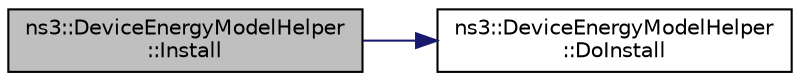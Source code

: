 digraph "ns3::DeviceEnergyModelHelper::Install"
{
 // LATEX_PDF_SIZE
  edge [fontname="Helvetica",fontsize="10",labelfontname="Helvetica",labelfontsize="10"];
  node [fontname="Helvetica",fontsize="10",shape=record];
  rankdir="LR";
  Node1 [label="ns3::DeviceEnergyModelHelper\l::Install",height=0.2,width=0.4,color="black", fillcolor="grey75", style="filled", fontcolor="black",tooltip=" "];
  Node1 -> Node2 [color="midnightblue",fontsize="10",style="solid",fontname="Helvetica"];
  Node2 [label="ns3::DeviceEnergyModelHelper\l::DoInstall",height=0.2,width=0.4,color="black", fillcolor="white", style="filled",URL="$classns3_1_1_device_energy_model_helper.html#aec55d17a850dd0f266e24200df20537f",tooltip=" "];
}
